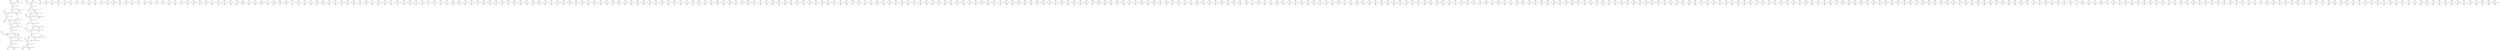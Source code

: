 strict digraph "" {
	0 -> 1	[fontsize=10,
		label="Coverage 283.56, Length 139"];
	1 -> 16	[fontsize=10,
		label="Coverage 6.0, Length 57"];
	1 -> 17	[fontsize=10,
		label="Coverage 218.03, Length 429"];
	2 -> 3	[fontsize=10,
		label="Coverage 6.4, Length 60"];
	2 -> 4	[fontsize=10,
		label="Coverage 166.41, Length 328"];
	4 -> 5	[fontsize=10,
		label="Coverage 145.0, Length 56"];
	4 -> 10	[fontsize=10,
		label="Coverage 1.0, Length 65"];
	5 -> 6	[fontsize=10,
		label="Coverage 1.0, Length 62"];
	5 -> 7	[fontsize=10,
		label="Coverage 158.13, Length 111"];
	7 -> 28	[fontsize=10,
		label="Coverage 169.29, Length 89"];
	8 -> 9	[fontsize=10,
		label="Coverage 145.0, Length 56"];
	9 -> 0	[fontsize=10,
		label="Coverage 166.41, Length 328"];
	11 -> 12	[fontsize=10,
		label="Coverage 236.98, Length 1615"];
	12 -> 46	[fontsize=10,
		label="Coverage 220.4, Length 1913"];
	13 -> 14	[fontsize=10,
		label="Coverage 1.0, Length 70"];
	13 -> 15	[fontsize=10,
		label="Coverage 257.59, Length 93"];
	15 -> 27	[fontsize=10,
		label="Coverage 169.29, Length 89"];
	17 -> 24	[fontsize=10,
		label="Coverage 195.73, Length 1192"];
	18 -> 2	[fontsize=10,
		label="Coverage 283.56, Length 139"];
	19 -> 20	[fontsize=10,
		label="Coverage 224.62, Length 147"];
	20 -> 35	[fontsize=10,
		label="Coverage 2.75, Length 59"];
	20 -> 36	[fontsize=10,
		label="Coverage 123.48, Length 341"];
	21 -> 22	[fontsize=10,
		label="Coverage 9.67, Length 58"];
	21 -> 23	[fontsize=10,
		label="Coverage 184.64, Length 3333"];
	23 -> 25	[fontsize=10,
		label="Coverage 195.73, Length 1192"];
	23 -> 61	[fontsize=10,
		label="Coverage 2.0, Length 56"];
	24 -> 19	[fontsize=10,
		label="Coverage 184.64, Length 3333"];
	25 -> 18	[fontsize=10,
		label="Coverage 218.03, Length 429"];
	25 -> 26	[fontsize=10,
		label="Coverage 22.0, Length 58"];
	27 -> 8	[fontsize=10,
		label="Coverage 158.13, Length 111"];
	27 -> 37	[fontsize=10,
		label="Coverage 1.0, Length 61"];
	28 -> 11	[fontsize=10,
		label="Coverage 257.59, Length 93"];
	28 -> 29	[fontsize=10,
		label="Coverage 1.0, Length 63"];
	30 -> 31	[fontsize=10,
		label="Coverage 4.0, Length 55"];
	32 -> 33	[fontsize=10,
		label="Coverage 4.0, Length 55"];
	34 -> 21	[fontsize=10,
		label="Coverage 224.62, Length 147"];
	38 -> 39	[fontsize=10,
		label="Coverage 5.0, Length 43"];
	40 -> 41	[fontsize=10,
		label="Coverage 5.0, Length 43"];
	42 -> 43	[fontsize=10,
		label="Coverage 2.5, Length 42"];
	44 -> 13	[fontsize=10,
		label="Coverage 236.98, Length 1615"];
	44 -> 45	[fontsize=10,
		label="Coverage 17.67, Length 58"];
	46 -> 85	[fontsize=10,
		label="Coverage 8.25, Length 59"];
	46 -> 86	[fontsize=10,
		label="Coverage 207.24, Length 929"];
	47 -> 48	[fontsize=10,
		label="Coverage 2.0, Length 39"];
	49 -> 50	[fontsize=10,
		label="Coverage 2.0, Length 39"];
	51 -> 52	[fontsize=10,
		label="Coverage 3.0, Length 49"];
	53 -> 54	[fontsize=10,
		label="Coverage 2.0, Length 43"];
	55 -> 56	[fontsize=10,
		label="Coverage 2.0, Length 43"];
	57 -> 58	[fontsize=10,
		label="Coverage 2.0, Length 40"];
	59 -> 60	[fontsize=10,
		label="Coverage 2.0, Length 40"];
	62 -> 63	[fontsize=10,
		label="Coverage 2.0, Length 51"];
	64 -> 65	[fontsize=10,
		label="Coverage 2.0, Length 51"];
	66 -> 67	[fontsize=10,
		label="Coverage 2.0, Length 49"];
	68 -> 69	[fontsize=10,
		label="Coverage 2.0, Length 49"];
	70 -> 71	[fontsize=10,
		label="Coverage 3.0, Length 42"];
	72 -> 73	[fontsize=10,
		label="Coverage 3.0, Length 42"];
	74 -> 75	[fontsize=10,
		label="Coverage 8.0, Length 53"];
	76 -> 77	[fontsize=10,
		label="Coverage 8.0, Length 53"];
	78 -> 79	[fontsize=10,
		label="Coverage 2.0, Length 45"];
	80 -> 81	[fontsize=10,
		label="Coverage 2.0, Length 45"];
	82 -> 83	[fontsize=10,
		label="Coverage 2.5, Length 30"];
	84 -> 44	[fontsize=10,
		label="Coverage 220.4, Length 1913"];
	87 -> 88	[fontsize=10,
		label="Coverage 4.0, Length 53"];
	89 -> 90	[fontsize=10,
		label="Coverage 4.0, Length 53"];
	91 -> 92	[fontsize=10,
		label="Coverage 2.0, Length 38"];
	93 -> 94	[fontsize=10,
		label="Coverage 2.0, Length 38"];
	95 -> 96	[fontsize=10,
		label="Coverage 3.0, Length 35"];
	97 -> 98	[fontsize=10,
		label="Coverage 3.0, Length 35"];
	99 -> 100	[fontsize=10,
		label="Coverage 2.0, Length 41"];
	101 -> 102	[fontsize=10,
		label="Coverage 2.0, Length 41"];
	103 -> 104	[fontsize=10,
		label="Coverage 2.0, Length 54"];
	105 -> 106	[fontsize=10,
		label="Coverage 2.0, Length 54"];
	107 -> 108	[fontsize=10,
		label="Coverage 7.0, Length 44"];
	109 -> 110	[fontsize=10,
		label="Coverage 7.0, Length 44"];
	111 -> 112	[fontsize=10,
		label="Coverage 2.0, Length 33"];
	113 -> 114	[fontsize=10,
		label="Coverage 2.0, Length 33"];
	115 -> 116	[fontsize=10,
		label="Coverage 2.67, Length 39"];
	117 -> 118	[fontsize=10,
		label="Coverage 2.0, Length 49"];
	119 -> 120	[fontsize=10,
		label="Coverage 2.0, Length 48"];
	121 -> 122	[fontsize=10,
		label="Coverage 2.0, Length 48"];
	123 -> 124	[fontsize=10,
		label="Coverage 2.0, Length 45"];
	125 -> 126	[fontsize=10,
		label="Coverage 2.0, Length 45"];
	127 -> 128	[fontsize=10,
		label="Coverage 2.0, Length 40"];
	129 -> 130	[fontsize=10,
		label="Coverage 3.0, Length 44"];
	131 -> 132	[fontsize=10,
		label="Coverage 3.0, Length 44"];
	133 -> 134	[fontsize=10,
		label="Coverage 2.0, Length 54"];
	135 -> 136	[fontsize=10,
		label="Coverage 2.0, Length 54"];
	137 -> 138	[fontsize=10,
		label="Coverage 2.0, Length 45"];
	139 -> 140	[fontsize=10,
		label="Coverage 2.0, Length 45"];
	141 -> 34	[fontsize=10,
		label="Coverage 2.75, Length 59"];
	142 -> 17	[fontsize=10,
		label="Coverage 22.0, Length 58"];
	143 -> 144	[fontsize=10,
		label="Coverage 2.5, Length 31"];
	145 -> 146	[fontsize=10,
		label="Coverage 2.0, Length 40"];
	147 -> 148	[fontsize=10,
		label="Coverage 2.0, Length 40"];
	149 -> 150	[fontsize=10,
		label="Coverage 2.0, Length 45"];
	151 -> 152	[fontsize=10,
		label="Coverage 2.0, Length 45"];
	153 -> 154	[fontsize=10,
		label="Coverage 2.33, Length 35"];
	155 -> 156	[fontsize=10,
		label="Coverage 2.5, Length 55"];
	157 -> 12	[fontsize=10,
		label="Coverage 17.67, Length 58"];
	158 -> 159	[fontsize=10,
		label="Coverage 2.67, Length 39"];
	160 -> 161	[fontsize=10,
		label="Coverage 2.33, Length 35"];
	162 -> 163	[fontsize=10,
		label="Coverage 3.0, Length 40"];
	164 -> 165	[fontsize=10,
		label="Coverage 3.0, Length 40"];
	166 -> 167	[fontsize=10,
		label="Coverage 6.0, Length 43"];
	168 -> 169	[fontsize=10,
		label="Coverage 6.0, Length 43"];
	170 -> 171	[fontsize=10,
		label="Coverage 2.0, Length 51"];
	172 -> 173	[fontsize=10,
		label="Coverage 2.0, Length 51"];
	174 -> 175	[fontsize=10,
		label="Coverage 2.0, Length 52"];
	176 -> 177	[fontsize=10,
		label="Coverage 2.0, Length 52"];
	178 -> 179	[fontsize=10,
		label="Coverage 2.0, Length 48"];
	180 -> 181	[fontsize=10,
		label="Coverage 2.0, Length 48"];
	182 -> 183	[fontsize=10,
		label="Coverage 2.0, Length 30"];
	184 -> 185	[fontsize=10,
		label="Coverage 2.0, Length 30"];
	186 -> 187	[fontsize=10,
		label="Coverage 2.0, Length 50"];
	188 -> 189	[fontsize=10,
		label="Coverage 2.0, Length 50"];
	190 -> 191	[fontsize=10,
		label="Coverage 2.0, Length 30"];
	192 -> 193	[fontsize=10,
		label="Coverage 2.0, Length 30"];
	194 -> 195	[fontsize=10,
		label="Coverage 2.0, Length 51"];
	196 -> 197	[fontsize=10,
		label="Coverage 2.0, Length 51"];
	198 -> 199	[fontsize=10,
		label="Coverage 2.0, Length 40"];
	200 -> 201	[fontsize=10,
		label="Coverage 3.0, Length 45"];
	202 -> 203	[fontsize=10,
		label="Coverage 3.0, Length 45"];
	204 -> 205	[fontsize=10,
		label="Coverage 2.0, Length 54"];
	206 -> 207	[fontsize=10,
		label="Coverage 2.0, Length 54"];
	208 -> 209	[fontsize=10,
		label="Coverage 2.0, Length 55"];
	210 -> 211	[fontsize=10,
		label="Coverage 2.0, Length 55"];
	212 -> 213	[fontsize=10,
		label="Coverage 2.5, Length 30"];
	214 -> 215	[fontsize=10,
		label="Coverage 2.0, Length 45"];
	216 -> 217	[fontsize=10,
		label="Coverage 2.0, Length 45"];
	218 -> 219	[fontsize=10,
		label="Coverage 3.0, Length 52"];
	220 -> 221	[fontsize=10,
		label="Coverage 3.0, Length 52"];
	222 -> 223	[fontsize=10,
		label="Coverage 2.0, Length 53"];
	224 -> 225	[fontsize=10,
		label="Coverage 2.0, Length 53"];
	226 -> 227	[fontsize=10,
		label="Coverage 2.0, Length 54"];
	228 -> 229	[fontsize=10,
		label="Coverage 2.0, Length 54"];
	230 -> 231	[fontsize=10,
		label="Coverage 2.0, Length 49"];
	232 -> 233	[fontsize=10,
		label="Coverage 2.0, Length 49"];
	234 -> 235	[fontsize=10,
		label="Coverage 2.0, Length 48"];
	236 -> 237	[fontsize=10,
		label="Coverage 2.0, Length 48"];
	238 -> 239	[fontsize=10,
		label="Coverage 4.0, Length 32"];
	240 -> 241	[fontsize=10,
		label="Coverage 4.0, Length 32"];
	242 -> 243	[fontsize=10,
		label="Coverage 2.0, Length 35"];
	244 -> 245	[fontsize=10,
		label="Coverage 2.0, Length 35"];
	246 -> 247	[fontsize=10,
		label="Coverage 2.0, Length 32"];
	248 -> 249	[fontsize=10,
		label="Coverage 2.0, Length 32"];
	250 -> 251	[fontsize=10,
		label="Coverage 2.0, Length 51"];
	252 -> 253	[fontsize=10,
		label="Coverage 2.0, Length 51"];
	254 -> 255	[fontsize=10,
		label="Coverage 2.0, Length 47"];
	256 -> 257	[fontsize=10,
		label="Coverage 2.0, Length 47"];
	258 -> 9	[fontsize=10,
		label="Coverage 1.0, Length 65"];
	259 -> 260	[fontsize=10,
		label="Coverage 2.5, Length 55"];
	261 -> 262	[fontsize=10,
		label="Coverage 2.5, Length 38"];
	263 -> 264	[fontsize=10,
		label="Coverage 2.0, Length 35"];
	265 -> 266	[fontsize=10,
		label="Coverage 2.0, Length 35"];
	267 -> 268	[fontsize=10,
		label="Coverage 2.0, Length 48"];
	269 -> 270	[fontsize=10,
		label="Coverage 2.0, Length 48"];
	271 -> 272	[fontsize=10,
		label="Coverage 2.0, Length 50"];
	273 -> 274	[fontsize=10,
		label="Coverage 2.0, Length 50"];
	275 -> 276	[fontsize=10,
		label="Coverage 5.0, Length 41"];
	277 -> 278	[fontsize=10,
		label="Coverage 5.0, Length 41"];
	279 -> 280	[fontsize=10,
		label="Coverage 2.0, Length 52"];
	281 -> 282	[fontsize=10,
		label="Coverage 2.0, Length 52"];
	283 -> 284	[fontsize=10,
		label="Coverage 2.0, Length 42"];
	285 -> 286	[fontsize=10,
		label="Coverage 2.0, Length 54"];
	287 -> 288	[fontsize=10,
		label="Coverage 2.0, Length 54"];
	289 -> 290	[fontsize=10,
		label="Coverage 2.0, Length 50"];
	291 -> 292	[fontsize=10,
		label="Coverage 2.0, Length 50"];
	293 -> 294	[fontsize=10,
		label="Coverage 2.0, Length 55"];
	295 -> 296	[fontsize=10,
		label="Coverage 2.0, Length 55"];
	297 -> 298	[fontsize=10,
		label="Coverage 2.0, Length 55"];
	299 -> 300	[fontsize=10,
		label="Coverage 2.0, Length 55"];
	301 -> 302	[fontsize=10,
		label="Coverage 2.0, Length 38"];
	303 -> 304	[fontsize=10,
		label="Coverage 2.0, Length 38"];
	305 -> 306	[fontsize=10,
		label="Coverage 2.0, Length 48"];
	307 -> 308	[fontsize=10,
		label="Coverage 2.0, Length 48"];
	309 -> 310	[fontsize=10,
		label="Coverage 2.0, Length 47"];
	311 -> 312	[fontsize=10,
		label="Coverage 2.0, Length 47"];
	313 -> 314	[fontsize=10,
		label="Coverage 2.0, Length 43"];
	315 -> 316	[fontsize=10,
		label="Coverage 2.0, Length 43"];
	317 -> 318	[fontsize=10,
		label="Coverage 2.0, Length 45"];
	319 -> 320	[fontsize=10,
		label="Coverage 2.0, Length 45"];
	321 -> 322	[fontsize=10,
		label="Coverage 2.0, Length 47"];
	323 -> 324	[fontsize=10,
		label="Coverage 2.0, Length 47"];
	325 -> 326	[fontsize=10,
		label="Coverage 3.0, Length 49"];
	327 -> 328	[fontsize=10,
		label="Coverage 3.0, Length 49"];
	329 -> 330	[fontsize=10,
		label="Coverage 3.0, Length 33"];
	331 -> 332	[fontsize=10,
		label="Coverage 3.0, Length 33"];
	333 -> 334	[fontsize=10,
		label="Coverage 2.0, Length 40"];
	335 -> 336	[fontsize=10,
		label="Coverage 2.0, Length 40"];
	337 -> 338	[fontsize=10,
		label="Coverage 2.0, Length 45"];
	339 -> 340	[fontsize=10,
		label="Coverage 2.0, Length 50"];
	341 -> 342	[fontsize=10,
		label="Coverage 2.0, Length 50"];
	343 -> 344	[fontsize=10,
		label="Coverage 2.0, Length 43"];
	345 -> 346	[fontsize=10,
		label="Coverage 2.0, Length 43"];
	347 -> 348	[fontsize=10,
		label="Coverage 2.0, Length 44"];
	349 -> 350	[fontsize=10,
		label="Coverage 2.0, Length 44"];
	351 -> 352	[fontsize=10,
		label="Coverage 2.0, Length 49"];
	353 -> 354	[fontsize=10,
		label="Coverage 2.0, Length 49"];
	355 -> 356	[fontsize=10,
		label="Coverage 3.0, Length 45"];
	357 -> 358	[fontsize=10,
		label="Coverage 3.0, Length 45"];
	359 -> 360	[fontsize=10,
		label="Coverage 2.0, Length 45"];
	361 -> 362	[fontsize=10,
		label="Coverage 2.0, Length 45"];
	363 -> 84	[fontsize=10,
		label="Coverage 207.24, Length 929"];
	364 -> 365	[fontsize=10,
		label="Coverage 2.0, Length 50"];
	366 -> 367	[fontsize=10,
		label="Coverage 3.0, Length 48"];
	368 -> 369	[fontsize=10,
		label="Coverage 3.0, Length 48"];
	370 -> 371	[fontsize=10,
		label="Coverage 2.0, Length 30"];
	372 -> 373	[fontsize=10,
		label="Coverage 2.0, Length 30"];
	374 -> 375	[fontsize=10,
		label="Coverage 2.0, Length 35"];
	376 -> 377	[fontsize=10,
		label="Coverage 2.0, Length 35"];
	378 -> 379	[fontsize=10,
		label="Coverage 2.0, Length 53"];
	380 -> 381	[fontsize=10,
		label="Coverage 2.0, Length 53"];
	382 -> 383	[fontsize=10,
		label="Coverage 2.0, Length 54"];
	384 -> 385	[fontsize=10,
		label="Coverage 2.0, Length 54"];
	386 -> 387	[fontsize=10,
		label="Coverage 2.0, Length 45"];
	388 -> 389	[fontsize=10,
		label="Coverage 3.0, Length 55"];
	390 -> 391	[fontsize=10,
		label="Coverage 3.0, Length 55"];
	392 -> 393	[fontsize=10,
		label="Coverage 2.0, Length 53"];
	394 -> 395	[fontsize=10,
		label="Coverage 2.0, Length 53"];
	396 -> 397	[fontsize=10,
		label="Coverage 2.0, Length 37"];
	398 -> 399	[fontsize=10,
		label="Coverage 2.0, Length 37"];
	400 -> 0	[fontsize=10,
		label="Coverage 6.4, Length 60"];
	401 -> 402	[fontsize=10,
		label="Coverage 3.0, Length 51"];
	403 -> 404	[fontsize=10,
		label="Coverage 3.0, Length 51"];
	405 -> 406	[fontsize=10,
		label="Coverage 2.0, Length 55"];
	407 -> 408	[fontsize=10,
		label="Coverage 2.0, Length 55"];
	409 -> 410	[fontsize=10,
		label="Coverage 2.0, Length 54"];
	411 -> 412	[fontsize=10,
		label="Coverage 2.0, Length 54"];
	413 -> 414	[fontsize=10,
		label="Coverage 3.0, Length 44"];
	415 -> 416	[fontsize=10,
		label="Coverage 3.0, Length 44"];
	417 -> 418	[fontsize=10,
		label="Coverage 3.0, Length 32"];
	419 -> 420	[fontsize=10,
		label="Coverage 3.0, Length 32"];
	421 -> 422	[fontsize=10,
		label="Coverage 2.0, Length 50"];
	423 -> 424	[fontsize=10,
		label="Coverage 2.0, Length 50"];
	425 -> 426	[fontsize=10,
		label="Coverage 2.0, Length 38"];
	427 -> 428	[fontsize=10,
		label="Coverage 2.0, Length 38"];
	429 -> 430	[fontsize=10,
		label="Coverage 2.0, Length 47"];
	431 -> 432	[fontsize=10,
		label="Coverage 2.0, Length 47"];
	433 -> 434	[fontsize=10,
		label="Coverage 2.0, Length 49"];
	435 -> 436	[fontsize=10,
		label="Coverage 2.0, Length 49"];
	437 -> 438	[fontsize=10,
		label="Coverage 2.0, Length 45"];
	439 -> 440	[fontsize=10,
		label="Coverage 2.0, Length 45"];
	441 -> 442	[fontsize=10,
		label="Coverage 2.5, Length 40"];
	443 -> 444	[fontsize=10,
		label="Coverage 3.0, Length 39"];
	445 -> 446	[fontsize=10,
		label="Coverage 3.0, Length 39"];
	447 -> 448	[fontsize=10,
		label="Coverage 4.0, Length 49"];
	449 -> 450	[fontsize=10,
		label="Coverage 4.0, Length 49"];
	451 -> 452	[fontsize=10,
		label="Coverage 2.0, Length 40"];
	453 -> 454	[fontsize=10,
		label="Coverage 2.0, Length 40"];
	455 -> 456	[fontsize=10,
		label="Coverage 2.0, Length 34"];
	457 -> 458	[fontsize=10,
		label="Coverage 2.0, Length 34"];
	459 -> 460	[fontsize=10,
		label="Coverage 2.0, Length 53"];
	461 -> 462	[fontsize=10,
		label="Coverage 2.0, Length 53"];
	463 -> 464	[fontsize=10,
		label="Coverage 2.0, Length 50"];
	465 -> 466	[fontsize=10,
		label="Coverage 2.0, Length 50"];
	467 -> 468	[fontsize=10,
		label="Coverage 2.0, Length 53"];
	469 -> 470	[fontsize=10,
		label="Coverage 2.0, Length 53"];
	471 -> 472	[fontsize=10,
		label="Coverage 2.0, Length 40"];
	473 -> 474	[fontsize=10,
		label="Coverage 2.0, Length 40"];
	475 -> 476	[fontsize=10,
		label="Coverage 2.0, Length 50"];
	477 -> 478	[fontsize=10,
		label="Coverage 2.0, Length 50"];
	479 -> 480	[fontsize=10,
		label="Coverage 2.0, Length 49"];
	481 -> 482	[fontsize=10,
		label="Coverage 2.0, Length 49"];
	483 -> 484	[fontsize=10,
		label="Coverage 3.0, Length 54"];
	485 -> 486	[fontsize=10,
		label="Coverage 3.0, Length 54"];
	487 -> 488	[fontsize=10,
		label="Coverage 3.0, Length 52"];
	489 -> 490	[fontsize=10,
		label="Coverage 3.0, Length 52"];
	491 -> 492	[fontsize=10,
		label="Coverage 2.0, Length 31"];
	493 -> 19	[fontsize=10,
		label="Coverage 9.67, Length 58"];
	494 -> 34	[fontsize=10,
		label="Coverage 123.48, Length 341"];
	495 -> 496	[fontsize=10,
		label="Coverage 2.0, Length 37"];
	497 -> 498	[fontsize=10,
		label="Coverage 2.0, Length 37"];
	499 -> 500	[fontsize=10,
		label="Coverage 2.0, Length 55"];
	501 -> 502	[fontsize=10,
		label="Coverage 2.0, Length 55"];
	503 -> 504	[fontsize=10,
		label="Coverage 3.0, Length 47"];
	505 -> 506	[fontsize=10,
		label="Coverage 3.0, Length 47"];
	507 -> 508	[fontsize=10,
		label="Coverage 4.0, Length 35"];
	509 -> 510	[fontsize=10,
		label="Coverage 4.0, Length 35"];
	511 -> 512	[fontsize=10,
		label="Coverage 2.0, Length 45"];
	513 -> 514	[fontsize=10,
		label="Coverage 2.0, Length 45"];
	515 -> 516	[fontsize=10,
		label="Coverage 3.0, Length 38"];
	517 -> 518	[fontsize=10,
		label="Coverage 3.0, Length 38"];
	519 -> 520	[fontsize=10,
		label="Coverage 2.0, Length 50"];
	521 -> 522	[fontsize=10,
		label="Coverage 2.0, Length 50"];
	523 -> 524	[fontsize=10,
		label="Coverage 3.0, Length 30"];
	525 -> 526	[fontsize=10,
		label="Coverage 3.0, Length 30"];
	527 -> 528	[fontsize=10,
		label="Coverage 2.0, Length 55"];
	529 -> 530	[fontsize=10,
		label="Coverage 2.0, Length 55"];
	531 -> 532	[fontsize=10,
		label="Coverage 2.0, Length 36"];
	533 -> 534	[fontsize=10,
		label="Coverage 2.0, Length 36"];
	535 -> 24	[fontsize=10,
		label="Coverage 2.0, Length 56"];
	536 -> 537	[fontsize=10,
		label="Coverage 2.0, Length 40"];
	538 -> 539	[fontsize=10,
		label="Coverage 2.0, Length 40"];
	540 -> 541	[fontsize=10,
		label="Coverage 3.0, Length 54"];
	542 -> 543	[fontsize=10,
		label="Coverage 3.0, Length 54"];
	544 -> 545	[fontsize=10,
		label="Coverage 2.0, Length 46"];
	546 -> 547	[fontsize=10,
		label="Coverage 2.0, Length 46"];
	548 -> 549	[fontsize=10,
		label="Coverage 2.0, Length 30"];
	550 -> 551	[fontsize=10,
		label="Coverage 2.0, Length 30"];
	552 -> 553	[fontsize=10,
		label="Coverage 2.0, Length 54"];
	554 -> 555	[fontsize=10,
		label="Coverage 2.0, Length 43"];
	556 -> 557	[fontsize=10,
		label="Coverage 2.0, Length 43"];
	558 -> 559	[fontsize=10,
		label="Coverage 2.0, Length 51"];
	560 -> 561	[fontsize=10,
		label="Coverage 2.5, Length 40"];
	562 -> 563	[fontsize=10,
		label="Coverage 2.5, Length 31"];
	564 -> 565	[fontsize=10,
		label="Coverage 3.0, Length 49"];
	566 -> 567	[fontsize=10,
		label="Coverage 3.0, Length 49"];
	568 -> 569	[fontsize=10,
		label="Coverage 2.5, Length 42"];
	570 -> 571	[fontsize=10,
		label="Coverage 2.0, Length 39"];
	572 -> 573	[fontsize=10,
		label="Coverage 2.0, Length 39"];
	574 -> 575	[fontsize=10,
		label="Coverage 2.0, Length 50"];
	576 -> 577	[fontsize=10,
		label="Coverage 2.0, Length 50"];
	578 -> 579	[fontsize=10,
		label="Coverage 2.0, Length 37"];
	580 -> 581	[fontsize=10,
		label="Coverage 2.0, Length 37"];
	582 -> 583	[fontsize=10,
		label="Coverage 3.0, Length 49"];
	584 -> 585	[fontsize=10,
		label="Coverage 2.0, Length 48"];
	586 -> 587	[fontsize=10,
		label="Coverage 2.0, Length 48"];
	588 -> 589	[fontsize=10,
		label="Coverage 2.0, Length 54"];
	590 -> 591	[fontsize=10,
		label="Coverage 2.0, Length 31"];
	592 -> 593	[fontsize=10,
		label="Coverage 2.0, Length 31"];
	594 -> 84	[fontsize=10,
		label="Coverage 8.25, Length 59"];
	595 -> 596	[fontsize=10,
		label="Coverage 2.0, Length 36"];
	597 -> 598	[fontsize=10,
		label="Coverage 2.0, Length 36"];
	599 -> 600	[fontsize=10,
		label="Coverage 2.0, Length 44"];
	601 -> 602	[fontsize=10,
		label="Coverage 2.0, Length 44"];
	603 -> 604	[fontsize=10,
		label="Coverage 2.0, Length 53"];
	605 -> 18	[fontsize=10,
		label="Coverage 6.0, Length 57"];
	606 -> 607	[fontsize=10,
		label="Coverage 2.0, Length 51"];
	608 -> 609	[fontsize=10,
		label="Coverage 2.0, Length 34"];
	610 -> 611	[fontsize=10,
		label="Coverage 2.0, Length 34"];
	612 -> 613	[fontsize=10,
		label="Coverage 2.0, Length 50"];
	614 -> 615	[fontsize=10,
		label="Coverage 2.0, Length 50"];
	616 -> 617	[fontsize=10,
		label="Coverage 2.5, Length 38"];
	618 -> 619	[fontsize=10,
		label="Coverage 2.0, Length 43"];
	620 -> 621	[fontsize=10,
		label="Coverage 2.0, Length 43"];
	622 -> 623	[fontsize=10,
		label="Coverage 2.0, Length 38"];
	624 -> 625	[fontsize=10,
		label="Coverage 2.0, Length 38"];
	626 -> 627	[fontsize=10,
		label="Coverage 2.0, Length 53"];
	628 -> 629	[fontsize=10,
		label="Coverage 2.0, Length 49"];
	630 -> 631	[fontsize=10,
		label="Coverage 2.0, Length 49"];
	632 -> 633	[fontsize=10,
		label="Coverage 2.0, Length 45"];
	634 -> 635	[fontsize=10,
		label="Coverage 2.0, Length 45"];
	636 -> 637	[fontsize=10,
		label="Coverage 2.0, Length 55"];
	638 -> 639	[fontsize=10,
		label="Coverage 2.0, Length 55"];
	640 -> 641	[fontsize=10,
		label="Coverage 3.0, Length 55"];
	642 -> 643	[fontsize=10,
		label="Coverage 3.0, Length 55"];
	644 -> 645	[fontsize=10,
		label="Coverage 2.0, Length 46"];
	646 -> 647	[fontsize=10,
		label="Coverage 2.0, Length 46"];
	648 -> 649	[fontsize=10,
		label="Coverage 3.0, Length 36"];
	650 -> 651	[fontsize=10,
		label="Coverage 3.0, Length 36"];
	652 -> 653	[fontsize=10,
		label="Coverage 4.0, Length 54"];
	654 -> 655	[fontsize=10,
		label="Coverage 4.0, Length 54"];
	656 -> 657	[fontsize=10,
		label="Coverage 2.0, Length 39"];
	658 -> 659	[fontsize=10,
		label="Coverage 2.0, Length 39"];
	660 -> 661	[fontsize=10,
		label="Coverage 3.0, Length 47"];
	662 -> 663	[fontsize=10,
		label="Coverage 3.0, Length 47"];
	664 -> 665	[fontsize=10,
		label="Coverage 3.0, Length 33"];
	666 -> 667	[fontsize=10,
		label="Coverage 3.0, Length 33"];
	668 -> 669	[fontsize=10,
		label="Coverage 2.0, Length 40"];
	670 -> 671	[fontsize=10,
		label="Coverage 2.0, Length 40"];
	672 -> 8	[fontsize=10,
		label="Coverage 1.0, Length 62"];
	673 -> 674	[fontsize=10,
		label="Coverage 2.0, Length 31"];
	675 -> 676	[fontsize=10,
		label="Coverage 2.0, Length 37"];
	677 -> 678	[fontsize=10,
		label="Coverage 2.0, Length 37"];
	679 -> 680	[fontsize=10,
		label="Coverage 2.0, Length 46"];
	681 -> 682	[fontsize=10,
		label="Coverage 2.0, Length 46"];
	683 -> 684	[fontsize=10,
		label="Coverage 2.0, Length 54"];
	685 -> 686	[fontsize=10,
		label="Coverage 2.0, Length 54"];
	687 -> 688	[fontsize=10,
		label="Coverage 2.0, Length 48"];
	689 -> 690	[fontsize=10,
		label="Coverage 2.0, Length 48"];
	691 -> 692	[fontsize=10,
		label="Coverage 2.0, Length 41"];
	693 -> 694	[fontsize=10,
		label="Coverage 2.0, Length 41"];
	695 -> 696	[fontsize=10,
		label="Coverage 2.0, Length 40"];
	697 -> 698	[fontsize=10,
		label="Coverage 2.0, Length 40"];
	699 -> 700	[fontsize=10,
		label="Coverage 2.0, Length 42"];
	701 -> 702	[fontsize=10,
		label="Coverage 2.0, Length 55"];
	703 -> 704	[fontsize=10,
		label="Coverage 2.0, Length 55"];
	705 -> 706	[fontsize=10,
		label="Coverage 3.0, Length 35"];
	707 -> 708	[fontsize=10,
		label="Coverage 3.0, Length 35"];
	709 -> 710	[fontsize=10,
		label="Coverage 3.0, Length 42"];
	711 -> 712	[fontsize=10,
		label="Coverage 3.0, Length 42"];
	713 -> 714	[fontsize=10,
		label="Coverage 2.0, Length 50"];
	715 -> 716	[fontsize=10,
		label="Coverage 2.0, Length 39"];
	717 -> 718	[fontsize=10,
		label="Coverage 2.0, Length 39"];
	719 -> 11	[fontsize=10,
		label="Coverage 1.0, Length 70"];
	720 -> 721	[fontsize=10,
		label="Coverage 2.0, Length 53"];
	722 -> 723	[fontsize=10,
		label="Coverage 2.0, Length 53"];
	724 -> 725	[fontsize=10,
		label="Coverage 2.0, Length 41"];
	726 -> 727	[fontsize=10,
		label="Coverage 2.0, Length 41"];
	728 -> 729	[fontsize=10,
		label="Coverage 2.0, Length 52"];
	730 -> 731	[fontsize=10,
		label="Coverage 2.0, Length 52"];
	732 -> 733	[fontsize=10,
		label="Coverage 2.0, Length 49"];
	734 -> 735	[fontsize=10,
		label="Coverage 2.0, Length 49"];
	736 -> 737	[fontsize=10,
		label="Coverage 2.0, Length 52"];
	738 -> 739	[fontsize=10,
		label="Coverage 2.0, Length 52"];
	740 -> 741	[fontsize=10,
		label="Coverage 2.0, Length 44"];
	742 -> 743	[fontsize=10,
		label="Coverage 2.0, Length 44"];
	744 -> 745	[fontsize=10,
		label="Coverage 2.0, Length 46"];
	746 -> 747	[fontsize=10,
		label="Coverage 2.0, Length 46"];
	748 -> 749	[fontsize=10,
		label="Coverage 2.0, Length 33"];
	750 -> 751	[fontsize=10,
		label="Coverage 2.0, Length 33"];
	752 -> 753	[fontsize=10,
		label="Coverage 2.0, Length 55"];
	754 -> 755	[fontsize=10,
		label="Coverage 2.0, Length 55"];
	756 -> 757	[fontsize=10,
		label="Coverage 2.0, Length 49"];
	758 -> 759	[fontsize=10,
		label="Coverage 2.0, Length 49"];
	760 -> 761	[fontsize=10,
		label="Coverage 2.0, Length 50"];
	762 -> 763	[fontsize=10,
		label="Coverage 2.0, Length 50"];
	764 -> 765	[fontsize=10,
		label="Coverage 2.0, Length 51"];
	766 -> 767	[fontsize=10,
		label="Coverage 2.0, Length 51"];
	768 -> 769	[fontsize=10,
		label="Coverage 2.0, Length 37"];
	770 -> 771	[fontsize=10,
		label="Coverage 2.0, Length 37"];
	772 -> 773	[fontsize=10,
		label="Coverage 2.0, Length 33"];
	774 -> 775	[fontsize=10,
		label="Coverage 2.0, Length 33"];
	776 -> 777	[fontsize=10,
		label="Coverage 2.0, Length 46"];
	778 -> 779	[fontsize=10,
		label="Coverage 2.0, Length 46"];
	780 -> 781	[fontsize=10,
		label="Coverage 2.0, Length 32"];
	782 -> 783	[fontsize=10,
		label="Coverage 2.0, Length 32"];
	784 -> 785	[fontsize=10,
		label="Coverage 2.0, Length 55"];
	786 -> 787	[fontsize=10,
		label="Coverage 2.0, Length 55"];
	788 -> 789	[fontsize=10,
		label="Coverage 2.0, Length 50"];
	790 -> 791	[fontsize=10,
		label="Coverage 2.0, Length 50"];
	792 -> 793	[fontsize=10,
		label="Coverage 2.0, Length 34"];
	794 -> 795	[fontsize=10,
		label="Coverage 2.0, Length 34"];
	796 -> 797	[fontsize=10,
		label="Coverage 2.0, Length 41"];
	798 -> 799	[fontsize=10,
		label="Coverage 2.0, Length 41"];
	800 -> 7	[fontsize=10,
		label="Coverage 1.0, Length 61"];
	801 -> 802	[fontsize=10,
		label="Coverage 2.0, Length 40"];
	803 -> 804	[fontsize=10,
		label="Coverage 2.0, Length 40"];
	805 -> 806	[fontsize=10,
		label="Coverage 2.0, Length 52"];
	807 -> 808	[fontsize=10,
		label="Coverage 2.0, Length 52"];
	809 -> 810	[fontsize=10,
		label="Coverage 2.0, Length 40"];
	811 -> 812	[fontsize=10,
		label="Coverage 2.0, Length 45"];
	813 -> 814	[fontsize=10,
		label="Coverage 2.0, Length 45"];
	815 -> 816	[fontsize=10,
		label="Coverage 2.0, Length 40"];
	817 -> 818	[fontsize=10,
		label="Coverage 2.0, Length 54"];
	819 -> 820	[fontsize=10,
		label="Coverage 2.0, Length 54"];
	821 -> 822	[fontsize=10,
		label="Coverage 2.0, Length 41"];
	823 -> 824	[fontsize=10,
		label="Coverage 2.0, Length 41"];
	825 -> 826	[fontsize=10,
		label="Coverage 2.0, Length 54"];
	827 -> 828	[fontsize=10,
		label="Coverage 2.0, Length 54"];
	829 -> 830	[fontsize=10,
		label="Coverage 2.0, Length 51"];
	831 -> 832	[fontsize=10,
		label="Coverage 2.0, Length 51"];
	833 -> 834	[fontsize=10,
		label="Coverage 2.0, Length 48"];
	835 -> 836	[fontsize=10,
		label="Coverage 2.0, Length 48"];
	837 -> 838	[fontsize=10,
		label="Coverage 2.0, Length 45"];
	839 -> 840	[fontsize=10,
		label="Coverage 2.0, Length 45"];
	841 -> 842	[fontsize=10,
		label="Coverage 2.0, Length 49"];
	843 -> 844	[fontsize=10,
		label="Coverage 2.0, Length 39"];
	845 -> 846	[fontsize=10,
		label="Coverage 2.0, Length 39"];
	847 -> 848	[fontsize=10,
		label="Coverage 2.0, Length 47"];
	849 -> 850	[fontsize=10,
		label="Coverage 2.0, Length 47"];
	851 -> 15	[fontsize=10,
		label="Coverage 1.0, Length 63"];
	852 -> 853	[fontsize=10,
		label="Coverage 2.0, Length 40"];
	854 -> 855	[fontsize=10,
		label="Coverage 2.0, Length 40"];
}
